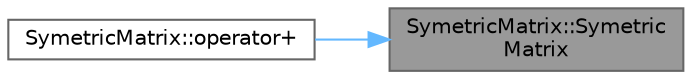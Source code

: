 digraph "SymetricMatrix::SymetricMatrix"
{
 // INTERACTIVE_SVG=YES
 // LATEX_PDF_SIZE
  bgcolor="transparent";
  edge [fontname=Helvetica,fontsize=10,labelfontname=Helvetica,labelfontsize=10];
  node [fontname=Helvetica,fontsize=10,shape=box,height=0.2,width=0.4];
  rankdir="RL";
  Node1 [id="Node000001",label="SymetricMatrix::Symetric\lMatrix",height=0.2,width=0.4,color="gray40", fillcolor="grey60", style="filled", fontcolor="black",tooltip=" "];
  Node1 -> Node2 [id="edge1_Node000001_Node000002",dir="back",color="steelblue1",style="solid",tooltip=" "];
  Node2 [id="Node000002",label="SymetricMatrix::operator+",height=0.2,width=0.4,color="grey40", fillcolor="white", style="filled",URL="$da/dcb/classSymetricMatrix.html#a9d8f2beacdb5966e220274970150a80f",tooltip=" "];
}
